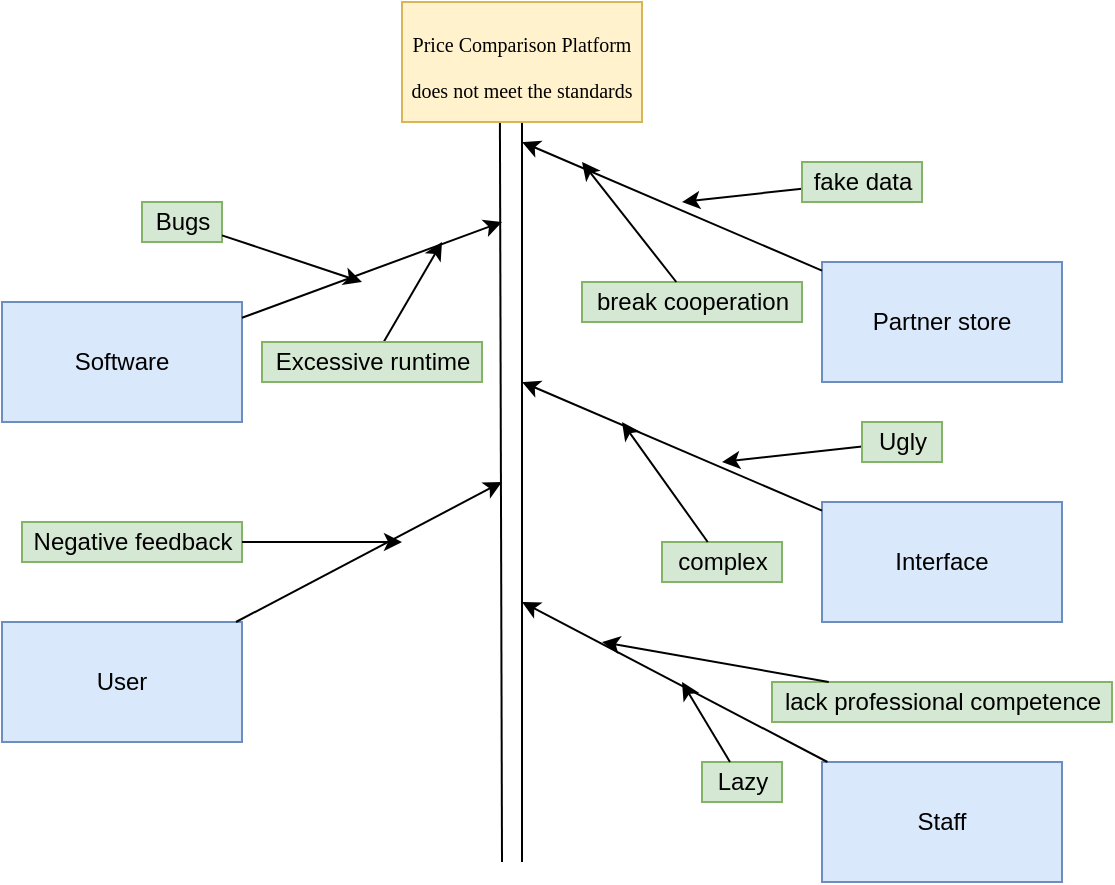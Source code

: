 <mxfile version="17.5.0" type="github">
  <diagram id="V6SbnlJmWWjYOjgxiV7F" name="Page-1">
    <mxGraphModel dx="1038" dy="528" grid="1" gridSize="10" guides="1" tooltips="1" connect="1" arrows="1" fold="1" page="1" pageScale="1" pageWidth="827" pageHeight="1169" math="0" shadow="0">
      <root>
        <mxCell id="0" />
        <mxCell id="1" parent="0" />
        <mxCell id="Y87O5DR8rBZfx6vkl6MR-1" value="" style="endArrow=none;html=1;entryX=0.408;entryY=1;entryDx=0;entryDy=0;entryPerimeter=0;" parent="1" edge="1" target="Y87O5DR8rBZfx6vkl6MR-3">
          <mxGeometry width="50" height="50" relative="1" as="geometry">
            <mxPoint x="440" y="540" as="sourcePoint" />
            <mxPoint x="440" y="170" as="targetPoint" />
          </mxGeometry>
        </mxCell>
        <mxCell id="Y87O5DR8rBZfx6vkl6MR-2" value="" style="endArrow=none;html=1;entryX=0.5;entryY=1;entryDx=0;entryDy=0;" parent="1" edge="1" target="Y87O5DR8rBZfx6vkl6MR-3">
          <mxGeometry width="50" height="50" relative="1" as="geometry">
            <mxPoint x="450" y="540" as="sourcePoint" />
            <mxPoint x="690" y="320" as="targetPoint" />
          </mxGeometry>
        </mxCell>
        <mxCell id="Y87O5DR8rBZfx6vkl6MR-3" value="&lt;span style=&quot;font-size: 14pt ; font-family: &amp;#34;times new roman&amp;#34; ; color: rgb(0 , 0 , 0) ; background-color: transparent ; font-weight: 400 ; font-style: normal ; font-variant: normal ; text-decoration: none ; vertical-align: baseline&quot; id=&quot;docs-internal-guid-bca79f95-7fff-82d4-3fcc-3744a26b37c7&quot;&gt;&lt;font style=&quot;font-size: 10px&quot;&gt;Price Comparison Platform does not meet the standards&lt;/font&gt;&lt;br&gt;&lt;/span&gt;" style="rounded=0;whiteSpace=wrap;html=1;fillColor=#fff2cc;strokeColor=#d6b656;" parent="1" vertex="1">
          <mxGeometry x="390" y="110" width="120" height="60" as="geometry" />
        </mxCell>
        <mxCell id="Y87O5DR8rBZfx6vkl6MR-4" value="User" style="rounded=0;whiteSpace=wrap;html=1;fillColor=#dae8fc;strokeColor=#6c8ebf;" parent="1" vertex="1">
          <mxGeometry x="190" y="420" width="120" height="60" as="geometry" />
        </mxCell>
        <mxCell id="Y87O5DR8rBZfx6vkl6MR-5" value="Software" style="rounded=0;whiteSpace=wrap;html=1;fillColor=#dae8fc;strokeColor=#6c8ebf;" parent="1" vertex="1">
          <mxGeometry x="190" y="260" width="120" height="60" as="geometry" />
        </mxCell>
        <mxCell id="Y87O5DR8rBZfx6vkl6MR-6" value="&lt;span class=&quot;VIiyi&quot; lang=&quot;en&quot;&gt;&lt;span class=&quot;JLqJ4b ChMk0b&quot;&gt;&lt;span class=&quot;Q4iAWc&quot;&gt;Partner store&lt;/span&gt;&lt;/span&gt;&lt;/span&gt;" style="rounded=0;whiteSpace=wrap;html=1;fillColor=#dae8fc;strokeColor=#6c8ebf;" parent="1" vertex="1">
          <mxGeometry x="600" y="240" width="120" height="60" as="geometry" />
        </mxCell>
        <mxCell id="Y87O5DR8rBZfx6vkl6MR-7" value="" style="endArrow=classic;html=1;" parent="1" source="Y87O5DR8rBZfx6vkl6MR-5" edge="1">
          <mxGeometry width="50" height="50" relative="1" as="geometry">
            <mxPoint x="550" y="310" as="sourcePoint" />
            <mxPoint x="440" y="220" as="targetPoint" />
          </mxGeometry>
        </mxCell>
        <mxCell id="Y87O5DR8rBZfx6vkl6MR-8" value="" style="endArrow=classic;html=1;" parent="1" source="Y87O5DR8rBZfx6vkl6MR-6" edge="1">
          <mxGeometry width="50" height="50" relative="1" as="geometry">
            <mxPoint x="550" y="310" as="sourcePoint" />
            <mxPoint x="450" y="180" as="targetPoint" />
          </mxGeometry>
        </mxCell>
        <mxCell id="Y87O5DR8rBZfx6vkl6MR-9" value="" style="endArrow=classic;html=1;" parent="1" source="Y87O5DR8rBZfx6vkl6MR-4" edge="1">
          <mxGeometry width="50" height="50" relative="1" as="geometry">
            <mxPoint x="550" y="310" as="sourcePoint" />
            <mxPoint x="440" y="350" as="targetPoint" />
          </mxGeometry>
        </mxCell>
        <mxCell id="Y87O5DR8rBZfx6vkl6MR-10" value="Interface" style="rounded=0;whiteSpace=wrap;html=1;direction=west;fillColor=#dae8fc;strokeColor=#6c8ebf;" parent="1" vertex="1">
          <mxGeometry x="600" y="360" width="120" height="60" as="geometry" />
        </mxCell>
        <mxCell id="Y87O5DR8rBZfx6vkl6MR-11" value="" style="endArrow=classic;html=1;" parent="1" source="Y87O5DR8rBZfx6vkl6MR-10" edge="1">
          <mxGeometry width="50" height="50" relative="1" as="geometry">
            <mxPoint x="550" y="310" as="sourcePoint" />
            <mxPoint x="450" y="300" as="targetPoint" />
          </mxGeometry>
        </mxCell>
        <mxCell id="Y87O5DR8rBZfx6vkl6MR-12" value="" style="endArrow=classic;html=1;" parent="1" edge="1" source="yB-_4rmuc9SFHERizcJ--2">
          <mxGeometry width="50" height="50" relative="1" as="geometry">
            <mxPoint x="580" y="200" as="sourcePoint" />
            <mxPoint x="530" y="210" as="targetPoint" />
          </mxGeometry>
        </mxCell>
        <mxCell id="yB-_4rmuc9SFHERizcJ--2" value="&lt;span class=&quot;VIiyi&quot; lang=&quot;en&quot;&gt;&lt;span class=&quot;JLqJ4b ChMk0b&quot;&gt;&lt;span class=&quot;Q4iAWc&quot;&gt;fake data&lt;/span&gt;&lt;/span&gt;&lt;/span&gt;" style="text;html=1;align=center;verticalAlign=middle;resizable=0;points=[];autosize=1;strokeColor=#82b366;fillColor=#d5e8d4;" vertex="1" parent="1">
          <mxGeometry x="590" y="190" width="60" height="20" as="geometry" />
        </mxCell>
        <mxCell id="yB-_4rmuc9SFHERizcJ--3" value="" style="endArrow=classic;html=1;rounded=0;" edge="1" parent="1" source="yB-_4rmuc9SFHERizcJ--4">
          <mxGeometry width="50" height="50" relative="1" as="geometry">
            <mxPoint x="350" y="290" as="sourcePoint" />
            <mxPoint x="410" y="230" as="targetPoint" />
          </mxGeometry>
        </mxCell>
        <mxCell id="yB-_4rmuc9SFHERizcJ--4" value="&lt;span class=&quot;VIiyi&quot; lang=&quot;en&quot;&gt;&lt;span class=&quot;JLqJ4b ChMk0b&quot;&gt;&lt;span class=&quot;Q4iAWc&quot;&gt;Excessive runtime&lt;/span&gt;&lt;/span&gt;&lt;/span&gt;" style="text;html=1;align=center;verticalAlign=middle;resizable=0;points=[];autosize=1;strokeColor=#82b366;fillColor=#d5e8d4;" vertex="1" parent="1">
          <mxGeometry x="320" y="280" width="110" height="20" as="geometry" />
        </mxCell>
        <mxCell id="yB-_4rmuc9SFHERizcJ--5" value="Bugs" style="text;html=1;align=center;verticalAlign=middle;resizable=0;points=[];autosize=1;strokeColor=#82b366;fillColor=#d5e8d4;" vertex="1" parent="1">
          <mxGeometry x="260" y="210" width="40" height="20" as="geometry" />
        </mxCell>
        <mxCell id="yB-_4rmuc9SFHERizcJ--6" value="" style="endArrow=classic;html=1;rounded=0;" edge="1" parent="1" source="yB-_4rmuc9SFHERizcJ--5">
          <mxGeometry width="50" height="50" relative="1" as="geometry">
            <mxPoint x="390" y="350" as="sourcePoint" />
            <mxPoint x="370" y="250" as="targetPoint" />
          </mxGeometry>
        </mxCell>
        <mxCell id="yB-_4rmuc9SFHERizcJ--9" value="&lt;span class=&quot;VIiyi&quot; lang=&quot;en&quot;&gt;&lt;span class=&quot;JLqJ4b ChMk0b&quot;&gt;&lt;span class=&quot;Q4iAWc&quot;&gt;break cooperation&lt;/span&gt;&lt;/span&gt;&lt;/span&gt;" style="text;html=1;align=center;verticalAlign=middle;resizable=0;points=[];autosize=1;strokeColor=#82b366;fillColor=#d5e8d4;" vertex="1" parent="1">
          <mxGeometry x="480" y="250" width="110" height="20" as="geometry" />
        </mxCell>
        <mxCell id="yB-_4rmuc9SFHERizcJ--10" value="" style="endArrow=classic;html=1;rounded=0;" edge="1" parent="1" source="yB-_4rmuc9SFHERizcJ--9">
          <mxGeometry width="50" height="50" relative="1" as="geometry">
            <mxPoint x="390" y="350" as="sourcePoint" />
            <mxPoint x="480" y="190" as="targetPoint" />
          </mxGeometry>
        </mxCell>
        <mxCell id="yB-_4rmuc9SFHERizcJ--11" value="&lt;span class=&quot;VIiyi&quot; lang=&quot;en&quot;&gt;&lt;span class=&quot;JLqJ4b ChMk0b&quot;&gt;&lt;span class=&quot;Q4iAWc&quot;&gt;Negative feedback&lt;/span&gt;&lt;/span&gt;&lt;/span&gt;" style="text;html=1;align=center;verticalAlign=middle;resizable=0;points=[];autosize=1;strokeColor=#82b366;fillColor=#d5e8d4;" vertex="1" parent="1">
          <mxGeometry x="200" y="370" width="110" height="20" as="geometry" />
        </mxCell>
        <mxCell id="yB-_4rmuc9SFHERizcJ--12" value="" style="endArrow=classic;html=1;rounded=0;" edge="1" parent="1" source="yB-_4rmuc9SFHERizcJ--11">
          <mxGeometry width="50" height="50" relative="1" as="geometry">
            <mxPoint x="390" y="350" as="sourcePoint" />
            <mxPoint x="390" y="380" as="targetPoint" />
          </mxGeometry>
        </mxCell>
        <mxCell id="yB-_4rmuc9SFHERizcJ--13" value="" style="endArrow=classic;html=1;rounded=0;" edge="1" parent="1" source="yB-_4rmuc9SFHERizcJ--14">
          <mxGeometry width="50" height="50" relative="1" as="geometry">
            <mxPoint x="620" y="380" as="sourcePoint" />
            <mxPoint x="550" y="340" as="targetPoint" />
          </mxGeometry>
        </mxCell>
        <mxCell id="yB-_4rmuc9SFHERizcJ--14" value="Ugly" style="text;html=1;align=center;verticalAlign=middle;resizable=0;points=[];autosize=1;strokeColor=#82b366;fillColor=#d5e8d4;" vertex="1" parent="1">
          <mxGeometry x="620" y="320" width="40" height="20" as="geometry" />
        </mxCell>
        <mxCell id="yB-_4rmuc9SFHERizcJ--15" value="&lt;span class=&quot;VIiyi&quot; lang=&quot;en&quot;&gt;&lt;span class=&quot;JLqJ4b ChMk0b&quot;&gt;&lt;span class=&quot;Q4iAWc&quot;&gt;complex&lt;/span&gt;&lt;/span&gt;&lt;/span&gt;" style="text;html=1;align=center;verticalAlign=middle;resizable=0;points=[];autosize=1;strokeColor=#82b366;fillColor=#d5e8d4;" vertex="1" parent="1">
          <mxGeometry x="520" y="380" width="60" height="20" as="geometry" />
        </mxCell>
        <mxCell id="yB-_4rmuc9SFHERizcJ--16" value="" style="endArrow=classic;html=1;rounded=0;" edge="1" parent="1" source="yB-_4rmuc9SFHERizcJ--15">
          <mxGeometry width="50" height="50" relative="1" as="geometry">
            <mxPoint x="390" y="350" as="sourcePoint" />
            <mxPoint x="500" y="320" as="targetPoint" />
          </mxGeometry>
        </mxCell>
        <mxCell id="yB-_4rmuc9SFHERizcJ--17" value="Staff" style="rounded=0;whiteSpace=wrap;html=1;fillColor=#dae8fc;strokeColor=#6c8ebf;" vertex="1" parent="1">
          <mxGeometry x="600" y="490" width="120" height="60" as="geometry" />
        </mxCell>
        <mxCell id="yB-_4rmuc9SFHERizcJ--18" value="" style="endArrow=classic;html=1;rounded=0;" edge="1" parent="1" source="yB-_4rmuc9SFHERizcJ--17">
          <mxGeometry width="50" height="50" relative="1" as="geometry">
            <mxPoint x="390" y="440" as="sourcePoint" />
            <mxPoint x="450" y="410" as="targetPoint" />
          </mxGeometry>
        </mxCell>
        <mxCell id="yB-_4rmuc9SFHERizcJ--19" value="&lt;span class=&quot;VIiyi&quot; lang=&quot;en&quot;&gt;&lt;span class=&quot;JLqJ4b ChMk0b&quot;&gt;&lt;span class=&quot;Q4iAWc&quot;&gt;lack professional competence&lt;/span&gt;&lt;/span&gt;&lt;/span&gt;" style="text;html=1;align=center;verticalAlign=middle;resizable=0;points=[];autosize=1;strokeColor=#82b366;fillColor=#d5e8d4;" vertex="1" parent="1">
          <mxGeometry x="575" y="450" width="170" height="20" as="geometry" />
        </mxCell>
        <mxCell id="yB-_4rmuc9SFHERizcJ--20" value="" style="endArrow=classic;html=1;rounded=0;" edge="1" parent="1" source="yB-_4rmuc9SFHERizcJ--19">
          <mxGeometry width="50" height="50" relative="1" as="geometry">
            <mxPoint x="390" y="370" as="sourcePoint" />
            <mxPoint x="490" y="430" as="targetPoint" />
          </mxGeometry>
        </mxCell>
        <mxCell id="yB-_4rmuc9SFHERizcJ--21" value="Lazy" style="text;html=1;align=center;verticalAlign=middle;resizable=0;points=[];autosize=1;strokeColor=#82b366;fillColor=#d5e8d4;" vertex="1" parent="1">
          <mxGeometry x="540" y="490" width="40" height="20" as="geometry" />
        </mxCell>
        <mxCell id="yB-_4rmuc9SFHERizcJ--22" value="" style="endArrow=classic;html=1;rounded=0;" edge="1" parent="1" source="yB-_4rmuc9SFHERizcJ--21">
          <mxGeometry width="50" height="50" relative="1" as="geometry">
            <mxPoint x="390" y="370" as="sourcePoint" />
            <mxPoint x="530" y="450" as="targetPoint" />
          </mxGeometry>
        </mxCell>
      </root>
    </mxGraphModel>
  </diagram>
</mxfile>
